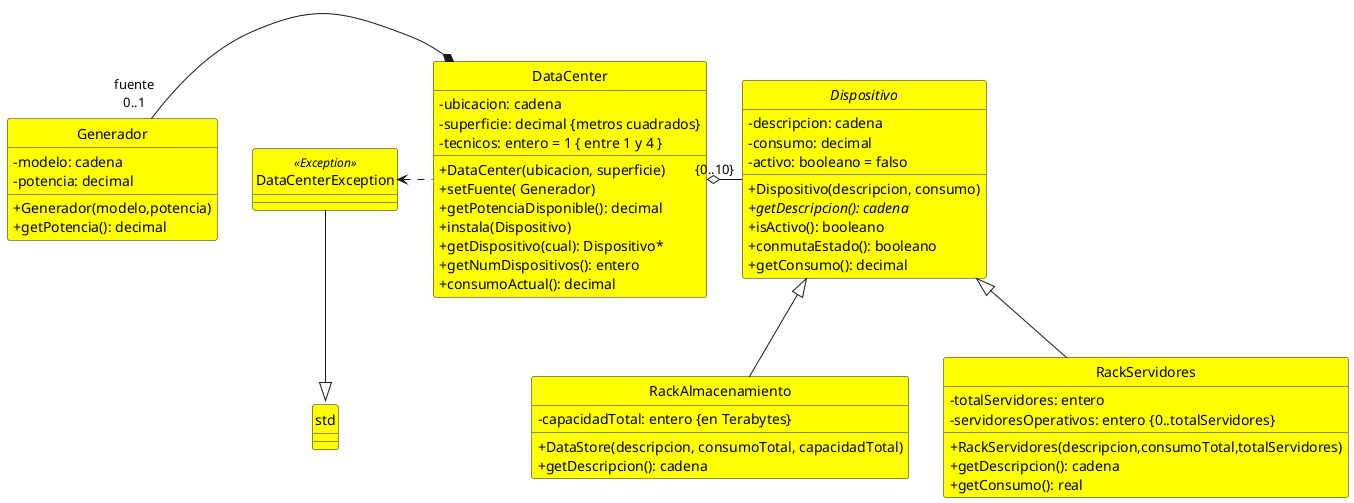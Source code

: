 @startuml
skinparam {
    style strictuml
    classAttributeIconSize 0
    classBackGroundColor yellow
}

class Generador {
  - modelo: cadena
  - potencia: decimal
  + Generador(modelo,potencia)
  + getPotencia(): decimal
}

class DataCenter {
   - ubicacion: cadena
   - superficie: decimal {metros cuadrados}
   - tecnicos: entero = 1 { entre 1 y 4 }

   + DataCenter(ubicacion, superficie)
   + setFuente( Generador)
   + getPotenciaDisponible(): decimal
   + instala(Dispositivo)
   + getDispositivo(cual): Dispositivo*
   + getNumDispositivos(): entero
   + consumoActual(): decimal
}
abstract class Dispositivo {
 - descripcion: cadena
 - consumo: decimal
 - activo: booleano = falso
 + Dispositivo(descripcion, consumo)
 + {abstract}getDescripcion(): cadena
 + isActivo(): booleano
 + conmutaEstado(): booleano
 + getConsumo(): decimal
}

class RackServidores extends Dispositivo {
- totalServidores: entero
- servidoresOperativos: entero {0..totalServidores}
+ RackServidores(descripcion,consumoTotal,totalServidores)
+ getDescripcion(): cadena
+ getConsumo(): real
}
class RackAlmacenamiento extends Dispositivo {
- capacidadTotal: entero {en Terabytes}
+ DataStore(descripcion, consumoTotal, capacidadTotal)
+ getDescripcion(): cadena
}
class DataCenterException<<Exception>>

DataCenter o-"{0..10}" Dispositivo
Generador "fuente\n0..1"-* DataCenter
DataCenterException <.right. DataCenter
DataCenterException -down-|> std::out_of_range


@enduml